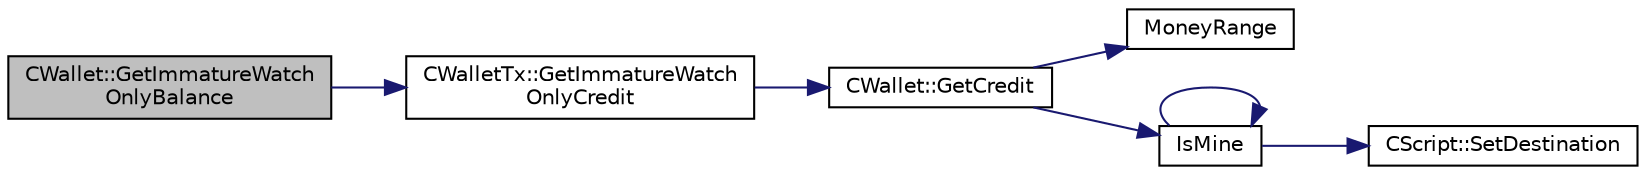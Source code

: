 digraph "CWallet::GetImmatureWatchOnlyBalance"
{
  edge [fontname="Helvetica",fontsize="10",labelfontname="Helvetica",labelfontsize="10"];
  node [fontname="Helvetica",fontsize="10",shape=record];
  rankdir="LR";
  Node656 [label="CWallet::GetImmatureWatch\lOnlyBalance",height=0.2,width=0.4,color="black", fillcolor="grey75", style="filled", fontcolor="black"];
  Node656 -> Node657 [color="midnightblue",fontsize="10",style="solid",fontname="Helvetica"];
  Node657 [label="CWalletTx::GetImmatureWatch\lOnlyCredit",height=0.2,width=0.4,color="black", fillcolor="white", style="filled",URL="$d6/d53/class_c_wallet_tx.html#a72f8eabb937fe06b415316c2ef4ea510"];
  Node657 -> Node658 [color="midnightblue",fontsize="10",style="solid",fontname="Helvetica"];
  Node658 [label="CWallet::GetCredit",height=0.2,width=0.4,color="black", fillcolor="white", style="filled",URL="$d2/de5/class_c_wallet.html#aa60b69c7d4ea6063ed83b13d7c6fe695"];
  Node658 -> Node659 [color="midnightblue",fontsize="10",style="solid",fontname="Helvetica"];
  Node659 [label="MoneyRange",height=0.2,width=0.4,color="black", fillcolor="white", style="filled",URL="$dd/d2f/amount_8h.html#a12db56a9a1c931941f0943ecbb278aae"];
  Node658 -> Node660 [color="midnightblue",fontsize="10",style="solid",fontname="Helvetica"];
  Node660 [label="IsMine",height=0.2,width=0.4,color="black", fillcolor="white", style="filled",URL="$dd/d0f/script_8cpp.html#adc59cf67d903c1ba1ef225561b85bfce"];
  Node660 -> Node661 [color="midnightblue",fontsize="10",style="solid",fontname="Helvetica"];
  Node661 [label="CScript::SetDestination",height=0.2,width=0.4,color="black", fillcolor="white", style="filled",URL="$d9/d4b/class_c_script.html#ad1b5a9077241aa06116040c4f1b7c31e"];
  Node660 -> Node660 [color="midnightblue",fontsize="10",style="solid",fontname="Helvetica"];
}
